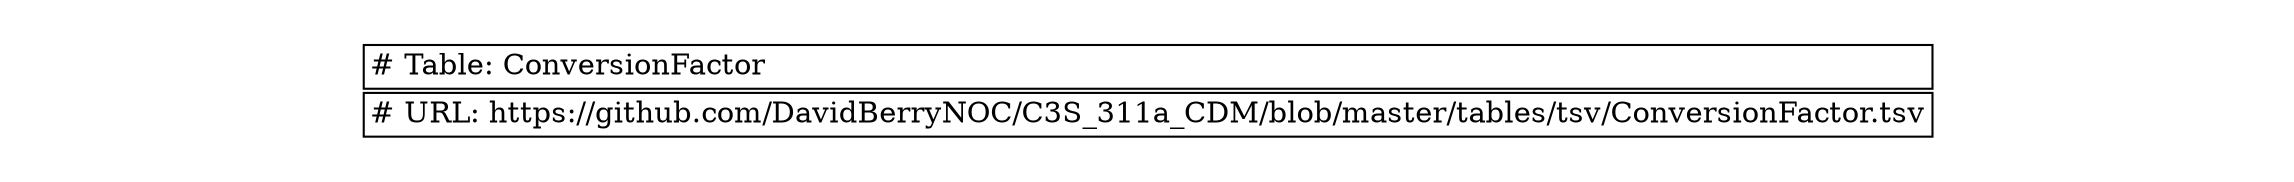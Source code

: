 digraph ConversionFactor {
node [color=white]
ConversionFactor [label=<<TABLE BORDER="0" CELLBORDER="1" CELLSPACING="2" COLOR="BLACK">
<TR><TD COLSPAN="" ALIGN="left"># Table: ConversionFactor</TD></TR>
<TR><TD COLSPAN="" ALIGN="left"># URL: https://github.com/DavidBerryNOC/C3S_311a_CDM/blob/master/tables/tsv/ConversionFactor.tsv</TD></TR>
</TABLE>>];
}
